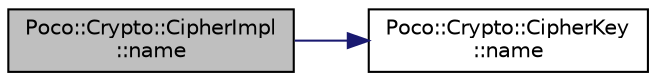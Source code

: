 digraph "Poco::Crypto::CipherImpl::name"
{
 // LATEX_PDF_SIZE
  edge [fontname="Helvetica",fontsize="10",labelfontname="Helvetica",labelfontsize="10"];
  node [fontname="Helvetica",fontsize="10",shape=record];
  rankdir="LR";
  Node1 [label="Poco::Crypto::CipherImpl\l::name",height=0.2,width=0.4,color="black", fillcolor="grey75", style="filled", fontcolor="black",tooltip="Destroys the CipherImpl."];
  Node1 -> Node2 [color="midnightblue",fontsize="10",style="solid"];
  Node2 [label="Poco::Crypto::CipherKey\l::name",height=0.2,width=0.4,color="black", fillcolor="white", style="filled",URL="$classPoco_1_1Crypto_1_1CipherKey.html#aa9568e7f729bcffc91cc2dd139e68bcc",tooltip="Destroys the CipherKeyImpl."];
}
